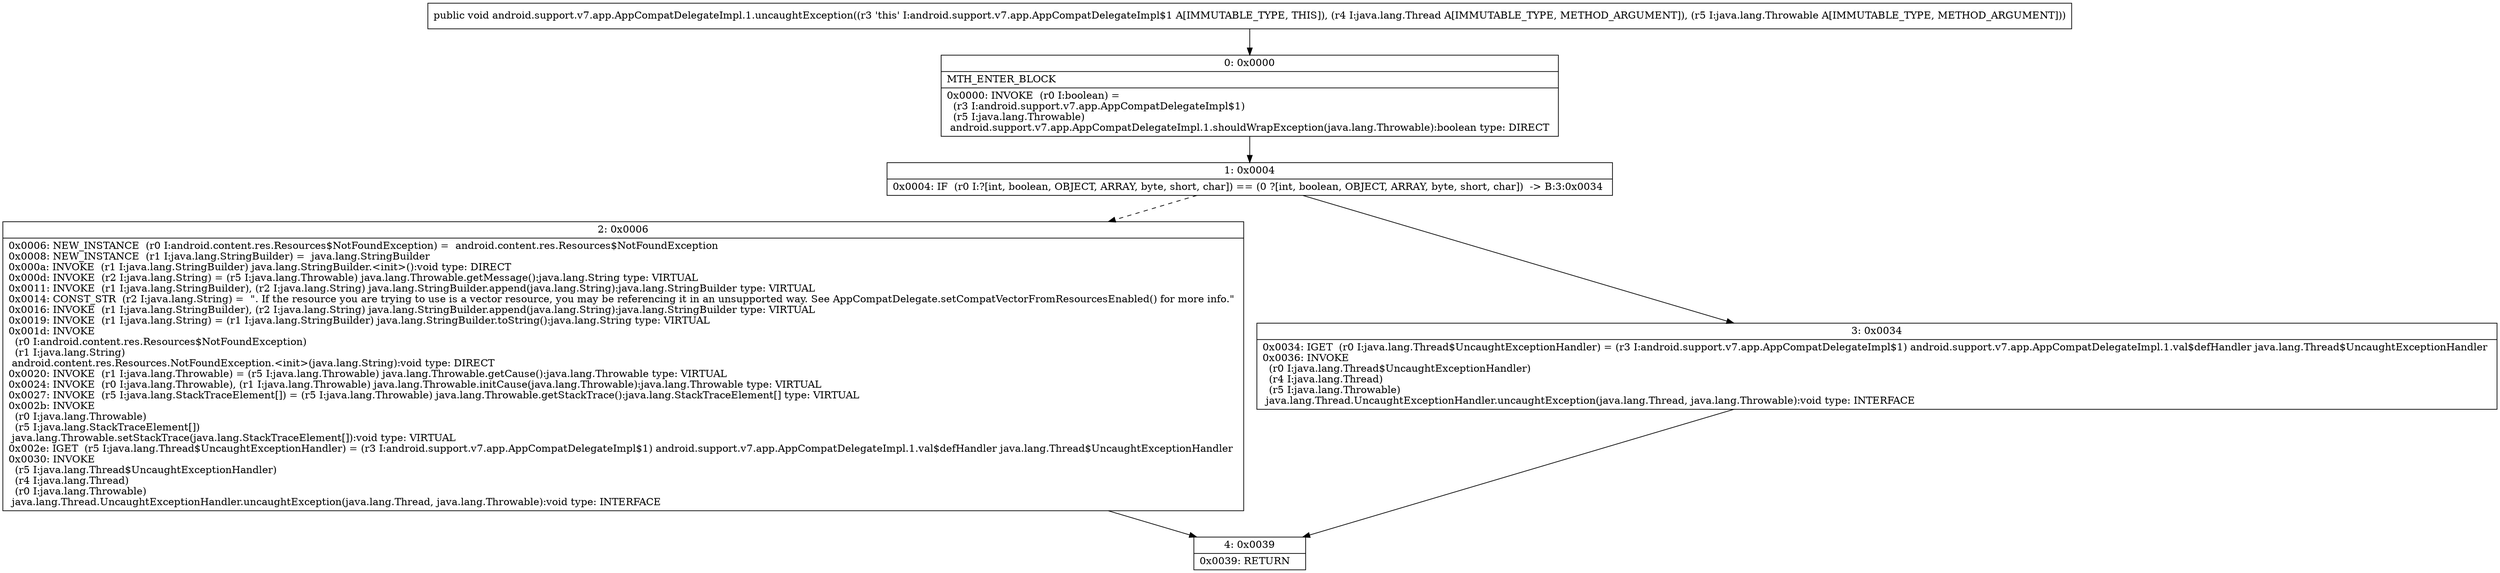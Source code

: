 digraph "CFG forandroid.support.v7.app.AppCompatDelegateImpl.1.uncaughtException(Ljava\/lang\/Thread;Ljava\/lang\/Throwable;)V" {
Node_0 [shape=record,label="{0\:\ 0x0000|MTH_ENTER_BLOCK\l|0x0000: INVOKE  (r0 I:boolean) = \l  (r3 I:android.support.v7.app.AppCompatDelegateImpl$1)\l  (r5 I:java.lang.Throwable)\l android.support.v7.app.AppCompatDelegateImpl.1.shouldWrapException(java.lang.Throwable):boolean type: DIRECT \l}"];
Node_1 [shape=record,label="{1\:\ 0x0004|0x0004: IF  (r0 I:?[int, boolean, OBJECT, ARRAY, byte, short, char]) == (0 ?[int, boolean, OBJECT, ARRAY, byte, short, char])  \-\> B:3:0x0034 \l}"];
Node_2 [shape=record,label="{2\:\ 0x0006|0x0006: NEW_INSTANCE  (r0 I:android.content.res.Resources$NotFoundException) =  android.content.res.Resources$NotFoundException \l0x0008: NEW_INSTANCE  (r1 I:java.lang.StringBuilder) =  java.lang.StringBuilder \l0x000a: INVOKE  (r1 I:java.lang.StringBuilder) java.lang.StringBuilder.\<init\>():void type: DIRECT \l0x000d: INVOKE  (r2 I:java.lang.String) = (r5 I:java.lang.Throwable) java.lang.Throwable.getMessage():java.lang.String type: VIRTUAL \l0x0011: INVOKE  (r1 I:java.lang.StringBuilder), (r2 I:java.lang.String) java.lang.StringBuilder.append(java.lang.String):java.lang.StringBuilder type: VIRTUAL \l0x0014: CONST_STR  (r2 I:java.lang.String) =  \". If the resource you are trying to use is a vector resource, you may be referencing it in an unsupported way. See AppCompatDelegate.setCompatVectorFromResourcesEnabled() for more info.\" \l0x0016: INVOKE  (r1 I:java.lang.StringBuilder), (r2 I:java.lang.String) java.lang.StringBuilder.append(java.lang.String):java.lang.StringBuilder type: VIRTUAL \l0x0019: INVOKE  (r1 I:java.lang.String) = (r1 I:java.lang.StringBuilder) java.lang.StringBuilder.toString():java.lang.String type: VIRTUAL \l0x001d: INVOKE  \l  (r0 I:android.content.res.Resources$NotFoundException)\l  (r1 I:java.lang.String)\l android.content.res.Resources.NotFoundException.\<init\>(java.lang.String):void type: DIRECT \l0x0020: INVOKE  (r1 I:java.lang.Throwable) = (r5 I:java.lang.Throwable) java.lang.Throwable.getCause():java.lang.Throwable type: VIRTUAL \l0x0024: INVOKE  (r0 I:java.lang.Throwable), (r1 I:java.lang.Throwable) java.lang.Throwable.initCause(java.lang.Throwable):java.lang.Throwable type: VIRTUAL \l0x0027: INVOKE  (r5 I:java.lang.StackTraceElement[]) = (r5 I:java.lang.Throwable) java.lang.Throwable.getStackTrace():java.lang.StackTraceElement[] type: VIRTUAL \l0x002b: INVOKE  \l  (r0 I:java.lang.Throwable)\l  (r5 I:java.lang.StackTraceElement[])\l java.lang.Throwable.setStackTrace(java.lang.StackTraceElement[]):void type: VIRTUAL \l0x002e: IGET  (r5 I:java.lang.Thread$UncaughtExceptionHandler) = (r3 I:android.support.v7.app.AppCompatDelegateImpl$1) android.support.v7.app.AppCompatDelegateImpl.1.val$defHandler java.lang.Thread$UncaughtExceptionHandler \l0x0030: INVOKE  \l  (r5 I:java.lang.Thread$UncaughtExceptionHandler)\l  (r4 I:java.lang.Thread)\l  (r0 I:java.lang.Throwable)\l java.lang.Thread.UncaughtExceptionHandler.uncaughtException(java.lang.Thread, java.lang.Throwable):void type: INTERFACE \l}"];
Node_3 [shape=record,label="{3\:\ 0x0034|0x0034: IGET  (r0 I:java.lang.Thread$UncaughtExceptionHandler) = (r3 I:android.support.v7.app.AppCompatDelegateImpl$1) android.support.v7.app.AppCompatDelegateImpl.1.val$defHandler java.lang.Thread$UncaughtExceptionHandler \l0x0036: INVOKE  \l  (r0 I:java.lang.Thread$UncaughtExceptionHandler)\l  (r4 I:java.lang.Thread)\l  (r5 I:java.lang.Throwable)\l java.lang.Thread.UncaughtExceptionHandler.uncaughtException(java.lang.Thread, java.lang.Throwable):void type: INTERFACE \l}"];
Node_4 [shape=record,label="{4\:\ 0x0039|0x0039: RETURN   \l}"];
MethodNode[shape=record,label="{public void android.support.v7.app.AppCompatDelegateImpl.1.uncaughtException((r3 'this' I:android.support.v7.app.AppCompatDelegateImpl$1 A[IMMUTABLE_TYPE, THIS]), (r4 I:java.lang.Thread A[IMMUTABLE_TYPE, METHOD_ARGUMENT]), (r5 I:java.lang.Throwable A[IMMUTABLE_TYPE, METHOD_ARGUMENT])) }"];
MethodNode -> Node_0;
Node_0 -> Node_1;
Node_1 -> Node_2[style=dashed];
Node_1 -> Node_3;
Node_2 -> Node_4;
Node_3 -> Node_4;
}

